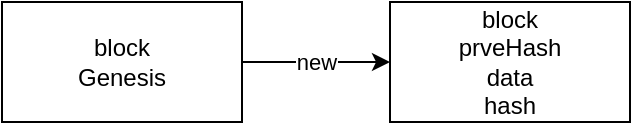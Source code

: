 <mxfile>
    <diagram id="8TqDOC8D197YxV413a4T" name="第 1 页">
        <mxGraphModel dx="616" dy="334" grid="1" gridSize="10" guides="1" tooltips="1" connect="1" arrows="1" fold="1" page="1" pageScale="1" pageWidth="827" pageHeight="1169" math="0" shadow="0">
            <root>
                <mxCell id="0"/>
                <mxCell id="1" parent="0"/>
                <mxCell id="2" value="block&lt;br&gt;Genesis" style="rounded=0;whiteSpace=wrap;html=1;" vertex="1" parent="1">
                    <mxGeometry x="160" y="190" width="120" height="60" as="geometry"/>
                </mxCell>
                <mxCell id="3" value="block&lt;br&gt;prveHash&lt;br&gt;data&lt;br&gt;hash" style="rounded=0;whiteSpace=wrap;html=1;" vertex="1" parent="1">
                    <mxGeometry x="354" y="190" width="120" height="60" as="geometry"/>
                </mxCell>
                <mxCell id="4" value="new" style="endArrow=classic;html=1;exitX=1;exitY=0.5;exitDx=0;exitDy=0;entryX=0;entryY=0.5;entryDx=0;entryDy=0;" edge="1" parent="1" source="2" target="3">
                    <mxGeometry relative="1" as="geometry">
                        <mxPoint x="360" y="430" as="sourcePoint"/>
                        <mxPoint x="460" y="430" as="targetPoint"/>
                        <Array as="points"/>
                    </mxGeometry>
                </mxCell>
                <mxCell id="5" value="new" style="edgeLabel;resizable=0;html=1;align=center;verticalAlign=middle;" connectable="0" vertex="1" parent="4">
                    <mxGeometry relative="1" as="geometry"/>
                </mxCell>
            </root>
        </mxGraphModel>
    </diagram>
</mxfile>